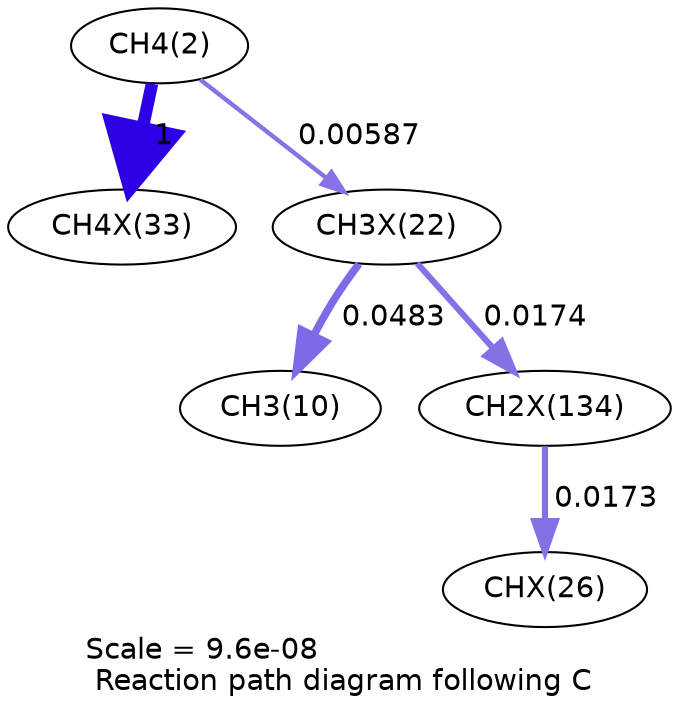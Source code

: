 digraph reaction_paths {
center=1;
s4 -> s62[fontname="Helvetica", penwidth=6, arrowsize=3, color="0.7, 1.5, 0.9"
, label=" 1"];
s4 -> s57[fontname="Helvetica", penwidth=2.12, arrowsize=1.06, color="0.7, 0.506, 0.9"
, label=" 0.00587"];
s57 -> s12[fontname="Helvetica", penwidth=3.71, arrowsize=1.86, color="0.7, 0.548, 0.9"
, label=" 0.0483"];
s57 -> s78[fontname="Helvetica", penwidth=2.94, arrowsize=1.47, color="0.7, 0.517, 0.9"
, label=" 0.0174"];
s78 -> s60[fontname="Helvetica", penwidth=2.94, arrowsize=1.47, color="0.7, 0.517, 0.9"
, label=" 0.0173"];
s4 [ fontname="Helvetica", label="CH4(2)"];
s12 [ fontname="Helvetica", label="CH3(10)"];
s57 [ fontname="Helvetica", label="CH3X(22)"];
s60 [ fontname="Helvetica", label="CHX(26)"];
s62 [ fontname="Helvetica", label="CH4X(33)"];
s78 [ fontname="Helvetica", label="CH2X(134)"];
 label = "Scale = 9.6e-08\l Reaction path diagram following C";
 fontname = "Helvetica";
}
